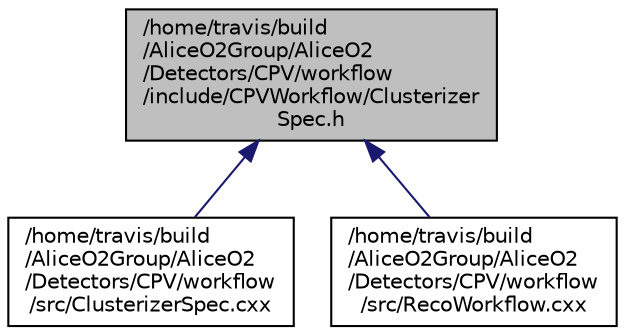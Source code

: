 digraph "/home/travis/build/AliceO2Group/AliceO2/Detectors/CPV/workflow/include/CPVWorkflow/ClusterizerSpec.h"
{
 // INTERACTIVE_SVG=YES
  bgcolor="transparent";
  edge [fontname="Helvetica",fontsize="10",labelfontname="Helvetica",labelfontsize="10"];
  node [fontname="Helvetica",fontsize="10",shape=record];
  Node161 [label="/home/travis/build\l/AliceO2Group/AliceO2\l/Detectors/CPV/workflow\l/include/CPVWorkflow/Clusterizer\lSpec.h",height=0.2,width=0.4,color="black", fillcolor="grey75", style="filled", fontcolor="black"];
  Node161 -> Node162 [dir="back",color="midnightblue",fontsize="10",style="solid",fontname="Helvetica"];
  Node162 [label="/home/travis/build\l/AliceO2Group/AliceO2\l/Detectors/CPV/workflow\l/src/ClusterizerSpec.cxx",height=0.2,width=0.4,color="black",URL="$da/d39/CPV_2workflow_2src_2ClusterizerSpec_8cxx.html"];
  Node161 -> Node163 [dir="back",color="midnightblue",fontsize="10",style="solid",fontname="Helvetica"];
  Node163 [label="/home/travis/build\l/AliceO2Group/AliceO2\l/Detectors/CPV/workflow\l/src/RecoWorkflow.cxx",height=0.2,width=0.4,color="black",URL="$dd/d16/CPV_2workflow_2src_2RecoWorkflow_8cxx.html"];
}
